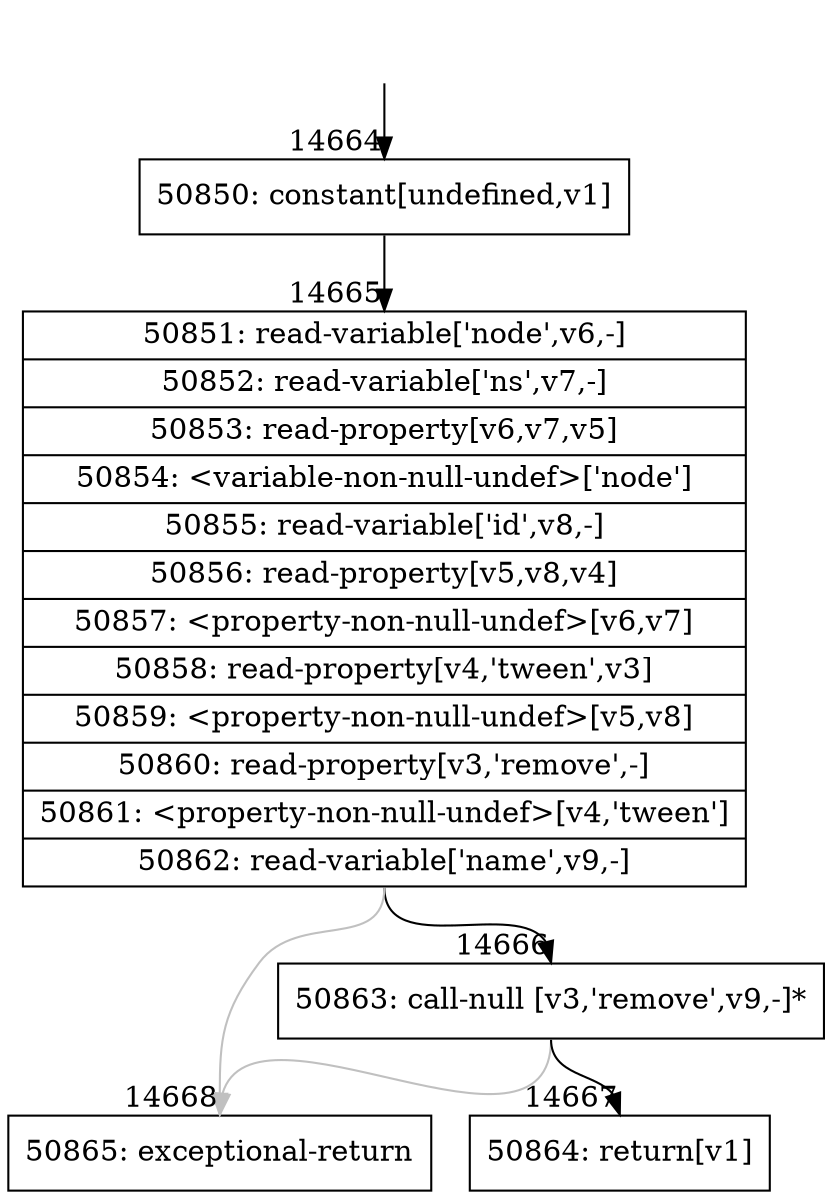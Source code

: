 digraph {
rankdir="TD"
BB_entry1360[shape=none,label=""];
BB_entry1360 -> BB14664 [tailport=s, headport=n, headlabel="    14664"]
BB14664 [shape=record label="{50850: constant[undefined,v1]}" ] 
BB14664 -> BB14665 [tailport=s, headport=n, headlabel="      14665"]
BB14665 [shape=record label="{50851: read-variable['node',v6,-]|50852: read-variable['ns',v7,-]|50853: read-property[v6,v7,v5]|50854: \<variable-non-null-undef\>['node']|50855: read-variable['id',v8,-]|50856: read-property[v5,v8,v4]|50857: \<property-non-null-undef\>[v6,v7]|50858: read-property[v4,'tween',v3]|50859: \<property-non-null-undef\>[v5,v8]|50860: read-property[v3,'remove',-]|50861: \<property-non-null-undef\>[v4,'tween']|50862: read-variable['name',v9,-]}" ] 
BB14665 -> BB14666 [tailport=s, headport=n, headlabel="      14666"]
BB14665 -> BB14668 [tailport=s, headport=n, color=gray, headlabel="      14668"]
BB14666 [shape=record label="{50863: call-null [v3,'remove',v9,-]*}" ] 
BB14666 -> BB14667 [tailport=s, headport=n, headlabel="      14667"]
BB14666 -> BB14668 [tailport=s, headport=n, color=gray]
BB14667 [shape=record label="{50864: return[v1]}" ] 
BB14668 [shape=record label="{50865: exceptional-return}" ] 
//#$~ 8689
}
